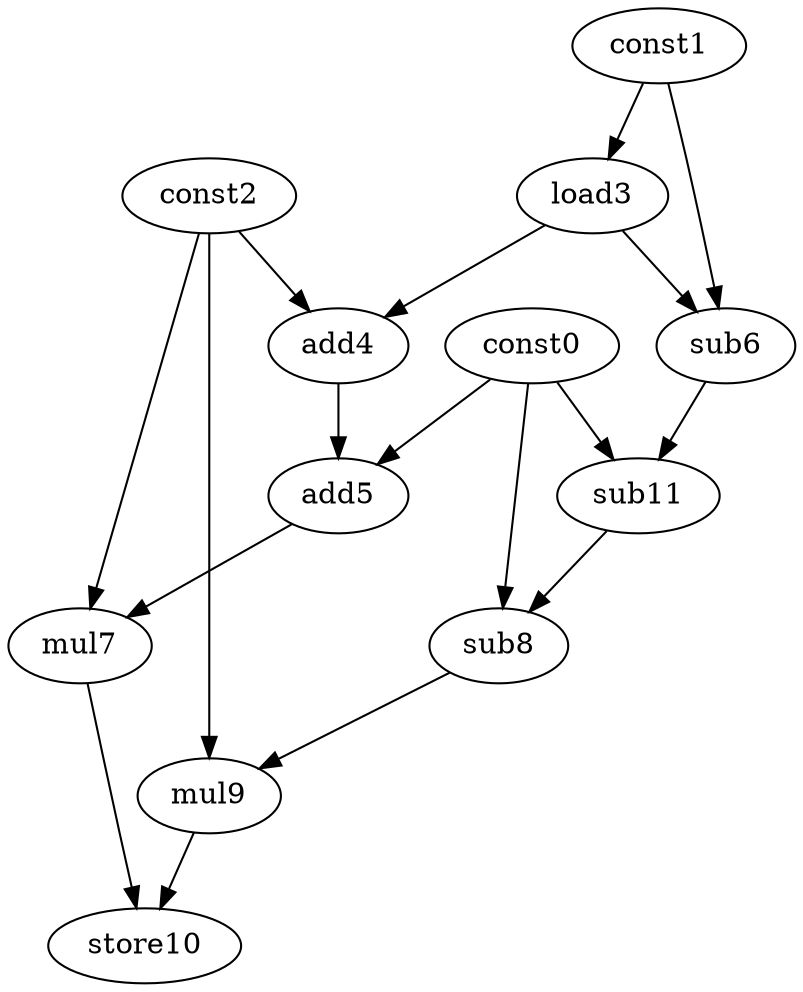 digraph G { 
const0[opcode=const]; 
const1[opcode=const]; 
const2[opcode=const]; 
load3[opcode=load]; 
add4[opcode=add]; 
add5[opcode=add]; 
sub6[opcode=sub]; 
mul7[opcode=mul]; 
sub8[opcode=sub]; 
mul9[opcode=mul]; 
store10[opcode=store]; 
sub11[opcode=sub]; 
const1->load3[operand=0];
const2->add4[operand=0];
load3->add4[operand=1];
const1->sub6[operand=0];
load3->sub6[operand=1];
const0->add5[operand=0];
add4->add5[operand=1];
const0->sub11[operand=0];
sub6->sub11[operand=1];
const2->mul7[operand=0];
add5->mul7[operand=1];
const0->sub8[operand=0];
sub11->sub8[operand=1];
sub8->mul9[operand=0];
const2->mul9[operand=1];
mul9->store10[operand=0];
mul7->store10[operand=1];
}
